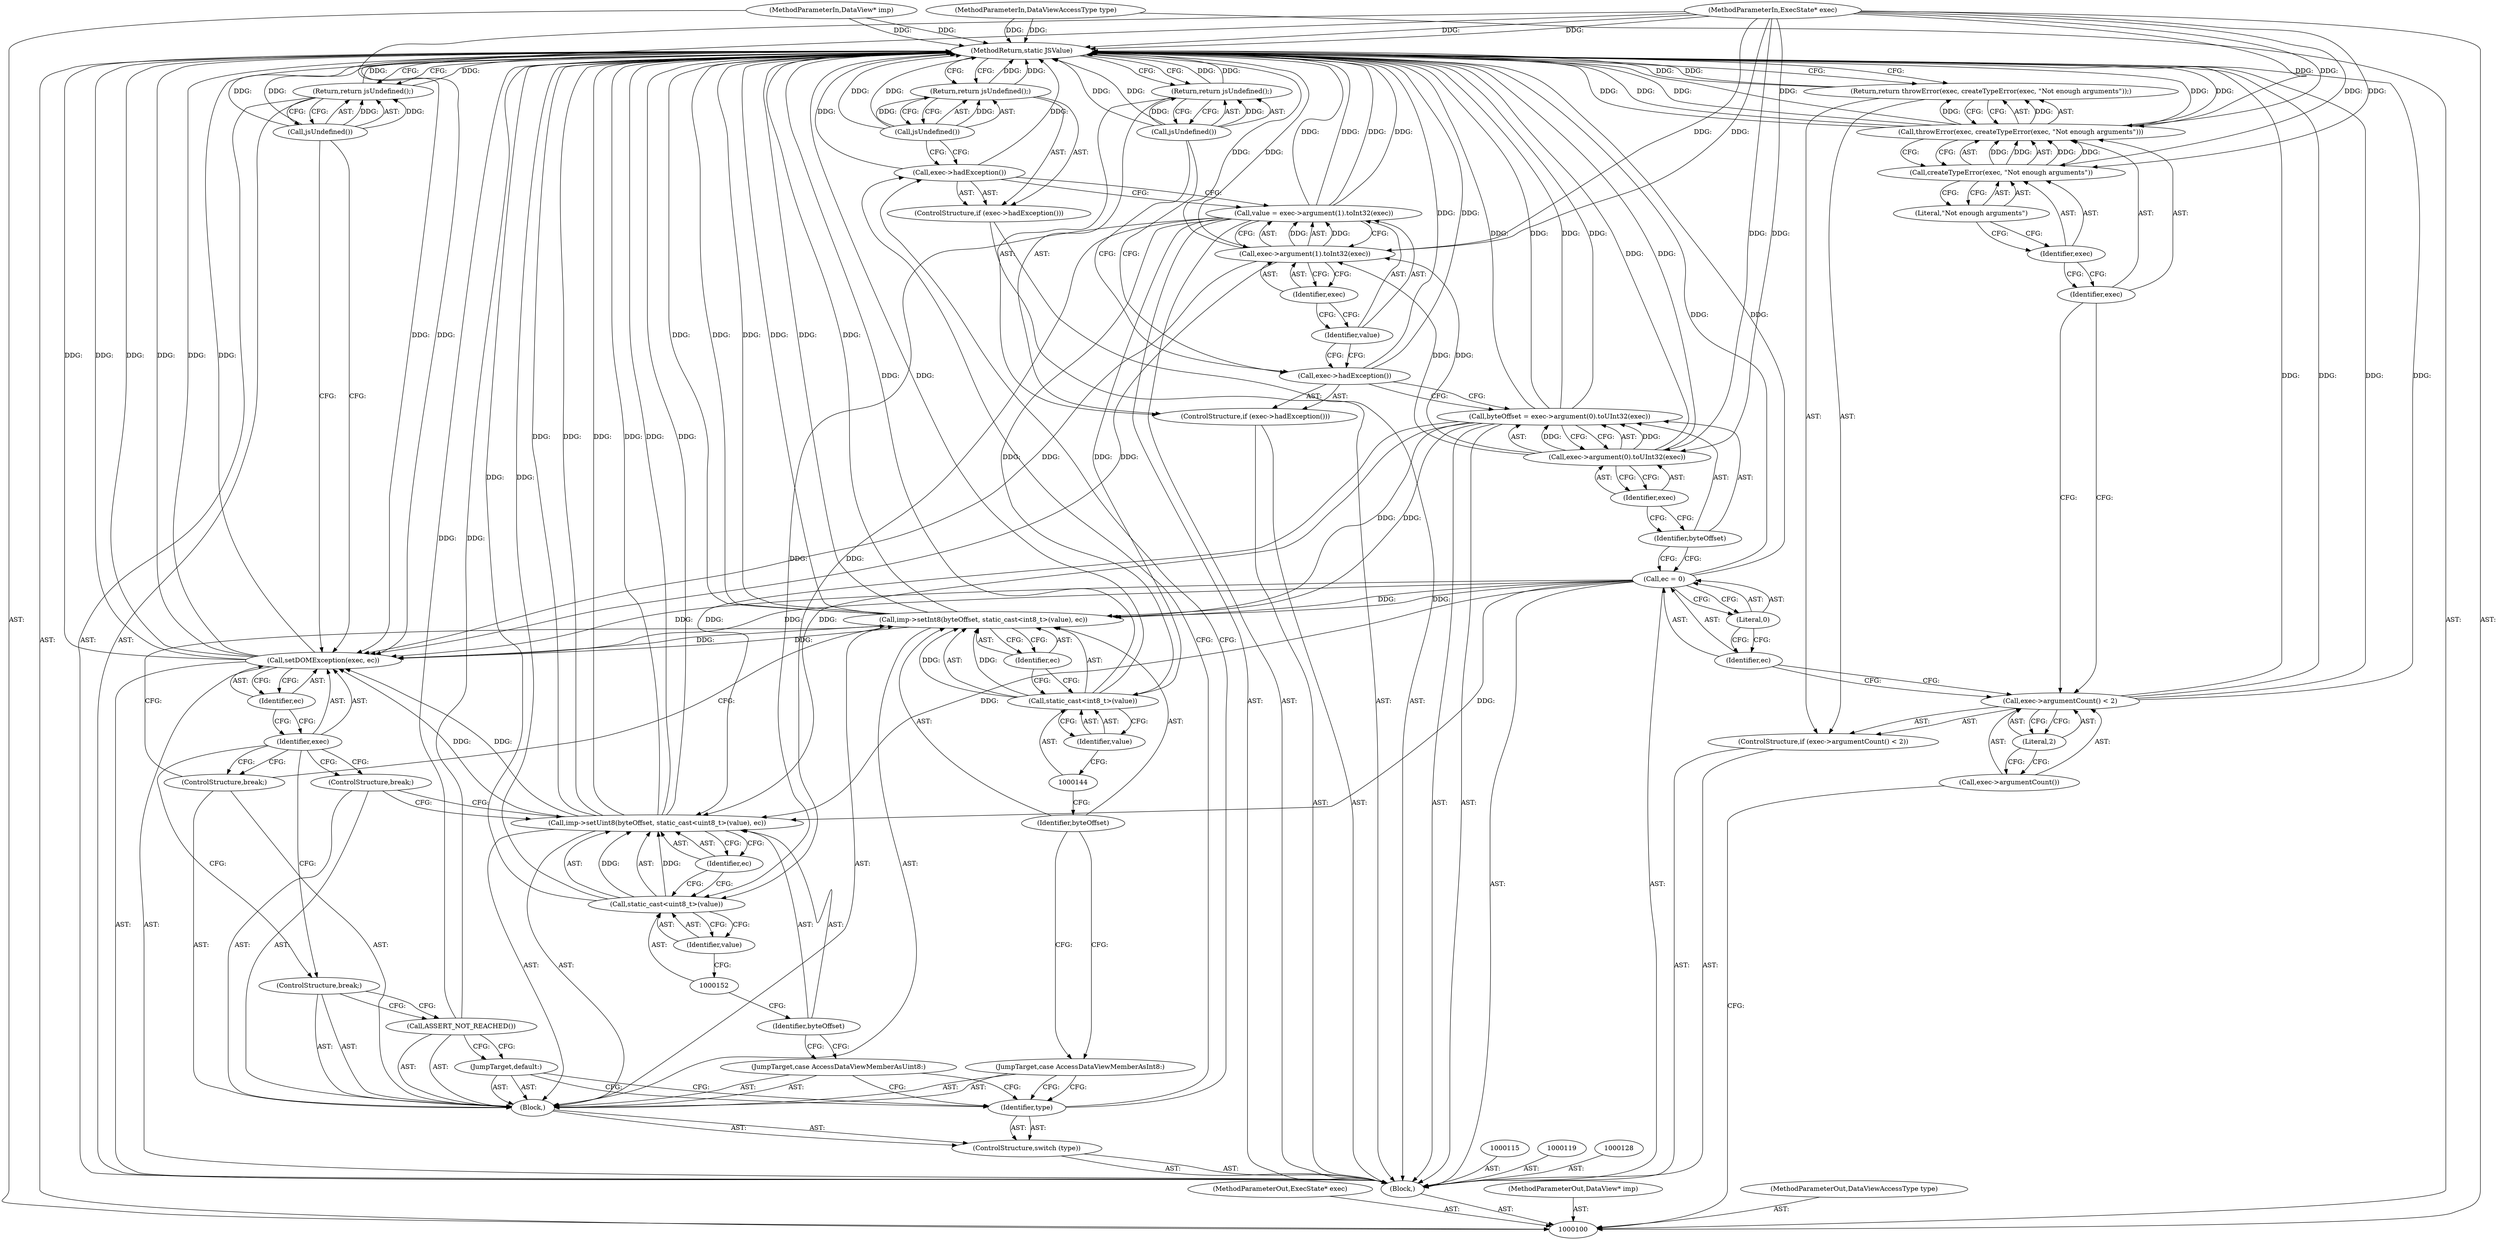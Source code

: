 digraph "1_Chrome_b944f670bb7a8a919daac497a4ea0536c954c201_0" {
"1000164" [label="(MethodReturn,static JSValue)"];
"1000101" [label="(MethodParameterIn,ExecState* exec)"];
"1000237" [label="(MethodParameterOut,ExecState* exec)"];
"1000102" [label="(MethodParameterIn,DataView* imp)"];
"1000238" [label="(MethodParameterOut,DataView* imp)"];
"1000103" [label="(MethodParameterIn,DataViewAccessType type)"];
"1000239" [label="(MethodParameterOut,DataViewAccessType type)"];
"1000133" [label="(ControlStructure,if (exec->hadException()))"];
"1000134" [label="(Call,exec->hadException())"];
"1000136" [label="(Call,jsUndefined())"];
"1000135" [label="(Return,return jsUndefined();)"];
"1000138" [label="(Identifier,type)"];
"1000139" [label="(Block,)"];
"1000137" [label="(ControlStructure,switch (type))"];
"1000140" [label="(JumpTarget,case AccessDataViewMemberAsInt8:)"];
"1000142" [label="(Identifier,byteOffset)"];
"1000143" [label="(Call,static_cast<int8_t>(value))"];
"1000145" [label="(Identifier,value)"];
"1000146" [label="(Identifier,ec)"];
"1000141" [label="(Call,imp->setInt8(byteOffset, static_cast<int8_t>(value), ec))"];
"1000147" [label="(ControlStructure,break;)"];
"1000148" [label="(JumpTarget,case AccessDataViewMemberAsUint8:)"];
"1000150" [label="(Identifier,byteOffset)"];
"1000151" [label="(Call,static_cast<uint8_t>(value))"];
"1000153" [label="(Identifier,value)"];
"1000154" [label="(Identifier,ec)"];
"1000149" [label="(Call,imp->setUint8(byteOffset, static_cast<uint8_t>(value), ec))"];
"1000155" [label="(ControlStructure,break;)"];
"1000104" [label="(Block,)"];
"1000156" [label="(JumpTarget,default:)"];
"1000157" [label="(Call,ASSERT_NOT_REACHED())"];
"1000158" [label="(ControlStructure,break;)"];
"1000160" [label="(Identifier,exec)"];
"1000161" [label="(Identifier,ec)"];
"1000159" [label="(Call,setDOMException(exec, ec))"];
"1000163" [label="(Call,jsUndefined())"];
"1000162" [label="(Return,return jsUndefined();)"];
"1000108" [label="(Literal,2)"];
"1000105" [label="(ControlStructure,if (exec->argumentCount() < 2))"];
"1000106" [label="(Call,exec->argumentCount() < 2)"];
"1000107" [label="(Call,exec->argumentCount())"];
"1000110" [label="(Call,throwError(exec, createTypeError(exec, \"Not enough arguments\")))"];
"1000111" [label="(Identifier,exec)"];
"1000112" [label="(Call,createTypeError(exec, \"Not enough arguments\"))"];
"1000113" [label="(Identifier,exec)"];
"1000114" [label="(Literal,\"Not enough arguments\")"];
"1000109" [label="(Return,return throwError(exec, createTypeError(exec, \"Not enough arguments\"));)"];
"1000116" [label="(Call,ec = 0)"];
"1000117" [label="(Identifier,ec)"];
"1000118" [label="(Literal,0)"];
"1000120" [label="(Call,byteOffset = exec->argument(0).toUInt32(exec))"];
"1000121" [label="(Identifier,byteOffset)"];
"1000122" [label="(Call,exec->argument(0).toUInt32(exec))"];
"1000123" [label="(Identifier,exec)"];
"1000124" [label="(ControlStructure,if (exec->hadException()))"];
"1000125" [label="(Call,exec->hadException())"];
"1000127" [label="(Call,jsUndefined())"];
"1000126" [label="(Return,return jsUndefined();)"];
"1000131" [label="(Call,exec->argument(1).toInt32(exec))"];
"1000132" [label="(Identifier,exec)"];
"1000129" [label="(Call,value = exec->argument(1).toInt32(exec))"];
"1000130" [label="(Identifier,value)"];
"1000164" -> "1000100"  [label="AST: "];
"1000164" -> "1000109"  [label="CFG: "];
"1000164" -> "1000126"  [label="CFG: "];
"1000164" -> "1000135"  [label="CFG: "];
"1000164" -> "1000162"  [label="CFG: "];
"1000126" -> "1000164"  [label="DDG: "];
"1000162" -> "1000164"  [label="DDG: "];
"1000129" -> "1000164"  [label="DDG: "];
"1000129" -> "1000164"  [label="DDG: "];
"1000141" -> "1000164"  [label="DDG: "];
"1000141" -> "1000164"  [label="DDG: "];
"1000141" -> "1000164"  [label="DDG: "];
"1000125" -> "1000164"  [label="DDG: "];
"1000157" -> "1000164"  [label="DDG: "];
"1000159" -> "1000164"  [label="DDG: "];
"1000159" -> "1000164"  [label="DDG: "];
"1000159" -> "1000164"  [label="DDG: "];
"1000120" -> "1000164"  [label="DDG: "];
"1000120" -> "1000164"  [label="DDG: "];
"1000149" -> "1000164"  [label="DDG: "];
"1000149" -> "1000164"  [label="DDG: "];
"1000149" -> "1000164"  [label="DDG: "];
"1000163" -> "1000164"  [label="DDG: "];
"1000106" -> "1000164"  [label="DDG: "];
"1000106" -> "1000164"  [label="DDG: "];
"1000116" -> "1000164"  [label="DDG: "];
"1000122" -> "1000164"  [label="DDG: "];
"1000131" -> "1000164"  [label="DDG: "];
"1000103" -> "1000164"  [label="DDG: "];
"1000134" -> "1000164"  [label="DDG: "];
"1000127" -> "1000164"  [label="DDG: "];
"1000151" -> "1000164"  [label="DDG: "];
"1000102" -> "1000164"  [label="DDG: "];
"1000110" -> "1000164"  [label="DDG: "];
"1000110" -> "1000164"  [label="DDG: "];
"1000110" -> "1000164"  [label="DDG: "];
"1000101" -> "1000164"  [label="DDG: "];
"1000136" -> "1000164"  [label="DDG: "];
"1000143" -> "1000164"  [label="DDG: "];
"1000109" -> "1000164"  [label="DDG: "];
"1000135" -> "1000164"  [label="DDG: "];
"1000101" -> "1000100"  [label="AST: "];
"1000101" -> "1000164"  [label="DDG: "];
"1000101" -> "1000110"  [label="DDG: "];
"1000101" -> "1000112"  [label="DDG: "];
"1000101" -> "1000122"  [label="DDG: "];
"1000101" -> "1000131"  [label="DDG: "];
"1000101" -> "1000159"  [label="DDG: "];
"1000237" -> "1000100"  [label="AST: "];
"1000102" -> "1000100"  [label="AST: "];
"1000102" -> "1000164"  [label="DDG: "];
"1000238" -> "1000100"  [label="AST: "];
"1000103" -> "1000100"  [label="AST: "];
"1000103" -> "1000164"  [label="DDG: "];
"1000239" -> "1000100"  [label="AST: "];
"1000133" -> "1000104"  [label="AST: "];
"1000134" -> "1000133"  [label="AST: "];
"1000135" -> "1000133"  [label="AST: "];
"1000134" -> "1000133"  [label="AST: "];
"1000134" -> "1000129"  [label="CFG: "];
"1000136" -> "1000134"  [label="CFG: "];
"1000138" -> "1000134"  [label="CFG: "];
"1000134" -> "1000164"  [label="DDG: "];
"1000136" -> "1000135"  [label="AST: "];
"1000136" -> "1000134"  [label="CFG: "];
"1000135" -> "1000136"  [label="CFG: "];
"1000136" -> "1000164"  [label="DDG: "];
"1000136" -> "1000135"  [label="DDG: "];
"1000135" -> "1000133"  [label="AST: "];
"1000135" -> "1000136"  [label="CFG: "];
"1000136" -> "1000135"  [label="AST: "];
"1000164" -> "1000135"  [label="CFG: "];
"1000135" -> "1000164"  [label="DDG: "];
"1000136" -> "1000135"  [label="DDG: "];
"1000138" -> "1000137"  [label="AST: "];
"1000138" -> "1000134"  [label="CFG: "];
"1000140" -> "1000138"  [label="CFG: "];
"1000148" -> "1000138"  [label="CFG: "];
"1000156" -> "1000138"  [label="CFG: "];
"1000139" -> "1000137"  [label="AST: "];
"1000140" -> "1000139"  [label="AST: "];
"1000141" -> "1000139"  [label="AST: "];
"1000147" -> "1000139"  [label="AST: "];
"1000148" -> "1000139"  [label="AST: "];
"1000149" -> "1000139"  [label="AST: "];
"1000155" -> "1000139"  [label="AST: "];
"1000156" -> "1000139"  [label="AST: "];
"1000157" -> "1000139"  [label="AST: "];
"1000158" -> "1000139"  [label="AST: "];
"1000137" -> "1000104"  [label="AST: "];
"1000138" -> "1000137"  [label="AST: "];
"1000139" -> "1000137"  [label="AST: "];
"1000140" -> "1000139"  [label="AST: "];
"1000140" -> "1000138"  [label="CFG: "];
"1000142" -> "1000140"  [label="CFG: "];
"1000142" -> "1000141"  [label="AST: "];
"1000142" -> "1000140"  [label="CFG: "];
"1000144" -> "1000142"  [label="CFG: "];
"1000143" -> "1000141"  [label="AST: "];
"1000143" -> "1000145"  [label="CFG: "];
"1000144" -> "1000143"  [label="AST: "];
"1000145" -> "1000143"  [label="AST: "];
"1000146" -> "1000143"  [label="CFG: "];
"1000143" -> "1000164"  [label="DDG: "];
"1000143" -> "1000141"  [label="DDG: "];
"1000129" -> "1000143"  [label="DDG: "];
"1000145" -> "1000143"  [label="AST: "];
"1000145" -> "1000144"  [label="CFG: "];
"1000143" -> "1000145"  [label="CFG: "];
"1000146" -> "1000141"  [label="AST: "];
"1000146" -> "1000143"  [label="CFG: "];
"1000141" -> "1000146"  [label="CFG: "];
"1000141" -> "1000139"  [label="AST: "];
"1000141" -> "1000146"  [label="CFG: "];
"1000142" -> "1000141"  [label="AST: "];
"1000143" -> "1000141"  [label="AST: "];
"1000146" -> "1000141"  [label="AST: "];
"1000147" -> "1000141"  [label="CFG: "];
"1000141" -> "1000164"  [label="DDG: "];
"1000141" -> "1000164"  [label="DDG: "];
"1000141" -> "1000164"  [label="DDG: "];
"1000120" -> "1000141"  [label="DDG: "];
"1000143" -> "1000141"  [label="DDG: "];
"1000116" -> "1000141"  [label="DDG: "];
"1000141" -> "1000159"  [label="DDG: "];
"1000147" -> "1000139"  [label="AST: "];
"1000147" -> "1000141"  [label="CFG: "];
"1000160" -> "1000147"  [label="CFG: "];
"1000148" -> "1000139"  [label="AST: "];
"1000148" -> "1000138"  [label="CFG: "];
"1000150" -> "1000148"  [label="CFG: "];
"1000150" -> "1000149"  [label="AST: "];
"1000150" -> "1000148"  [label="CFG: "];
"1000152" -> "1000150"  [label="CFG: "];
"1000151" -> "1000149"  [label="AST: "];
"1000151" -> "1000153"  [label="CFG: "];
"1000152" -> "1000151"  [label="AST: "];
"1000153" -> "1000151"  [label="AST: "];
"1000154" -> "1000151"  [label="CFG: "];
"1000151" -> "1000164"  [label="DDG: "];
"1000151" -> "1000149"  [label="DDG: "];
"1000129" -> "1000151"  [label="DDG: "];
"1000153" -> "1000151"  [label="AST: "];
"1000153" -> "1000152"  [label="CFG: "];
"1000151" -> "1000153"  [label="CFG: "];
"1000154" -> "1000149"  [label="AST: "];
"1000154" -> "1000151"  [label="CFG: "];
"1000149" -> "1000154"  [label="CFG: "];
"1000149" -> "1000139"  [label="AST: "];
"1000149" -> "1000154"  [label="CFG: "];
"1000150" -> "1000149"  [label="AST: "];
"1000151" -> "1000149"  [label="AST: "];
"1000154" -> "1000149"  [label="AST: "];
"1000155" -> "1000149"  [label="CFG: "];
"1000149" -> "1000164"  [label="DDG: "];
"1000149" -> "1000164"  [label="DDG: "];
"1000149" -> "1000164"  [label="DDG: "];
"1000120" -> "1000149"  [label="DDG: "];
"1000151" -> "1000149"  [label="DDG: "];
"1000116" -> "1000149"  [label="DDG: "];
"1000149" -> "1000159"  [label="DDG: "];
"1000155" -> "1000139"  [label="AST: "];
"1000155" -> "1000149"  [label="CFG: "];
"1000160" -> "1000155"  [label="CFG: "];
"1000104" -> "1000100"  [label="AST: "];
"1000105" -> "1000104"  [label="AST: "];
"1000115" -> "1000104"  [label="AST: "];
"1000116" -> "1000104"  [label="AST: "];
"1000119" -> "1000104"  [label="AST: "];
"1000120" -> "1000104"  [label="AST: "];
"1000124" -> "1000104"  [label="AST: "];
"1000128" -> "1000104"  [label="AST: "];
"1000129" -> "1000104"  [label="AST: "];
"1000133" -> "1000104"  [label="AST: "];
"1000137" -> "1000104"  [label="AST: "];
"1000159" -> "1000104"  [label="AST: "];
"1000162" -> "1000104"  [label="AST: "];
"1000156" -> "1000139"  [label="AST: "];
"1000156" -> "1000138"  [label="CFG: "];
"1000157" -> "1000156"  [label="CFG: "];
"1000157" -> "1000139"  [label="AST: "];
"1000157" -> "1000156"  [label="CFG: "];
"1000158" -> "1000157"  [label="CFG: "];
"1000157" -> "1000164"  [label="DDG: "];
"1000158" -> "1000139"  [label="AST: "];
"1000158" -> "1000157"  [label="CFG: "];
"1000160" -> "1000158"  [label="CFG: "];
"1000160" -> "1000159"  [label="AST: "];
"1000160" -> "1000147"  [label="CFG: "];
"1000160" -> "1000155"  [label="CFG: "];
"1000160" -> "1000158"  [label="CFG: "];
"1000161" -> "1000160"  [label="CFG: "];
"1000161" -> "1000159"  [label="AST: "];
"1000161" -> "1000160"  [label="CFG: "];
"1000159" -> "1000161"  [label="CFG: "];
"1000159" -> "1000104"  [label="AST: "];
"1000159" -> "1000161"  [label="CFG: "];
"1000160" -> "1000159"  [label="AST: "];
"1000161" -> "1000159"  [label="AST: "];
"1000163" -> "1000159"  [label="CFG: "];
"1000159" -> "1000164"  [label="DDG: "];
"1000159" -> "1000164"  [label="DDG: "];
"1000159" -> "1000164"  [label="DDG: "];
"1000131" -> "1000159"  [label="DDG: "];
"1000101" -> "1000159"  [label="DDG: "];
"1000116" -> "1000159"  [label="DDG: "];
"1000149" -> "1000159"  [label="DDG: "];
"1000141" -> "1000159"  [label="DDG: "];
"1000163" -> "1000162"  [label="AST: "];
"1000163" -> "1000159"  [label="CFG: "];
"1000162" -> "1000163"  [label="CFG: "];
"1000163" -> "1000164"  [label="DDG: "];
"1000163" -> "1000162"  [label="DDG: "];
"1000162" -> "1000104"  [label="AST: "];
"1000162" -> "1000163"  [label="CFG: "];
"1000163" -> "1000162"  [label="AST: "];
"1000164" -> "1000162"  [label="CFG: "];
"1000162" -> "1000164"  [label="DDG: "];
"1000163" -> "1000162"  [label="DDG: "];
"1000108" -> "1000106"  [label="AST: "];
"1000108" -> "1000107"  [label="CFG: "];
"1000106" -> "1000108"  [label="CFG: "];
"1000105" -> "1000104"  [label="AST: "];
"1000106" -> "1000105"  [label="AST: "];
"1000109" -> "1000105"  [label="AST: "];
"1000106" -> "1000105"  [label="AST: "];
"1000106" -> "1000108"  [label="CFG: "];
"1000107" -> "1000106"  [label="AST: "];
"1000108" -> "1000106"  [label="AST: "];
"1000111" -> "1000106"  [label="CFG: "];
"1000117" -> "1000106"  [label="CFG: "];
"1000106" -> "1000164"  [label="DDG: "];
"1000106" -> "1000164"  [label="DDG: "];
"1000107" -> "1000106"  [label="AST: "];
"1000107" -> "1000100"  [label="CFG: "];
"1000108" -> "1000107"  [label="CFG: "];
"1000110" -> "1000109"  [label="AST: "];
"1000110" -> "1000112"  [label="CFG: "];
"1000111" -> "1000110"  [label="AST: "];
"1000112" -> "1000110"  [label="AST: "];
"1000109" -> "1000110"  [label="CFG: "];
"1000110" -> "1000164"  [label="DDG: "];
"1000110" -> "1000164"  [label="DDG: "];
"1000110" -> "1000164"  [label="DDG: "];
"1000110" -> "1000109"  [label="DDG: "];
"1000112" -> "1000110"  [label="DDG: "];
"1000112" -> "1000110"  [label="DDG: "];
"1000101" -> "1000110"  [label="DDG: "];
"1000111" -> "1000110"  [label="AST: "];
"1000111" -> "1000106"  [label="CFG: "];
"1000113" -> "1000111"  [label="CFG: "];
"1000112" -> "1000110"  [label="AST: "];
"1000112" -> "1000114"  [label="CFG: "];
"1000113" -> "1000112"  [label="AST: "];
"1000114" -> "1000112"  [label="AST: "];
"1000110" -> "1000112"  [label="CFG: "];
"1000112" -> "1000110"  [label="DDG: "];
"1000112" -> "1000110"  [label="DDG: "];
"1000101" -> "1000112"  [label="DDG: "];
"1000113" -> "1000112"  [label="AST: "];
"1000113" -> "1000111"  [label="CFG: "];
"1000114" -> "1000113"  [label="CFG: "];
"1000114" -> "1000112"  [label="AST: "];
"1000114" -> "1000113"  [label="CFG: "];
"1000112" -> "1000114"  [label="CFG: "];
"1000109" -> "1000105"  [label="AST: "];
"1000109" -> "1000110"  [label="CFG: "];
"1000110" -> "1000109"  [label="AST: "];
"1000164" -> "1000109"  [label="CFG: "];
"1000109" -> "1000164"  [label="DDG: "];
"1000110" -> "1000109"  [label="DDG: "];
"1000116" -> "1000104"  [label="AST: "];
"1000116" -> "1000118"  [label="CFG: "];
"1000117" -> "1000116"  [label="AST: "];
"1000118" -> "1000116"  [label="AST: "];
"1000121" -> "1000116"  [label="CFG: "];
"1000116" -> "1000164"  [label="DDG: "];
"1000116" -> "1000141"  [label="DDG: "];
"1000116" -> "1000149"  [label="DDG: "];
"1000116" -> "1000159"  [label="DDG: "];
"1000117" -> "1000116"  [label="AST: "];
"1000117" -> "1000106"  [label="CFG: "];
"1000118" -> "1000117"  [label="CFG: "];
"1000118" -> "1000116"  [label="AST: "];
"1000118" -> "1000117"  [label="CFG: "];
"1000116" -> "1000118"  [label="CFG: "];
"1000120" -> "1000104"  [label="AST: "];
"1000120" -> "1000122"  [label="CFG: "];
"1000121" -> "1000120"  [label="AST: "];
"1000122" -> "1000120"  [label="AST: "];
"1000125" -> "1000120"  [label="CFG: "];
"1000120" -> "1000164"  [label="DDG: "];
"1000120" -> "1000164"  [label="DDG: "];
"1000122" -> "1000120"  [label="DDG: "];
"1000120" -> "1000141"  [label="DDG: "];
"1000120" -> "1000149"  [label="DDG: "];
"1000121" -> "1000120"  [label="AST: "];
"1000121" -> "1000116"  [label="CFG: "];
"1000123" -> "1000121"  [label="CFG: "];
"1000122" -> "1000120"  [label="AST: "];
"1000122" -> "1000123"  [label="CFG: "];
"1000123" -> "1000122"  [label="AST: "];
"1000120" -> "1000122"  [label="CFG: "];
"1000122" -> "1000164"  [label="DDG: "];
"1000122" -> "1000120"  [label="DDG: "];
"1000101" -> "1000122"  [label="DDG: "];
"1000122" -> "1000131"  [label="DDG: "];
"1000123" -> "1000122"  [label="AST: "];
"1000123" -> "1000121"  [label="CFG: "];
"1000122" -> "1000123"  [label="CFG: "];
"1000124" -> "1000104"  [label="AST: "];
"1000125" -> "1000124"  [label="AST: "];
"1000126" -> "1000124"  [label="AST: "];
"1000125" -> "1000124"  [label="AST: "];
"1000125" -> "1000120"  [label="CFG: "];
"1000127" -> "1000125"  [label="CFG: "];
"1000130" -> "1000125"  [label="CFG: "];
"1000125" -> "1000164"  [label="DDG: "];
"1000127" -> "1000126"  [label="AST: "];
"1000127" -> "1000125"  [label="CFG: "];
"1000126" -> "1000127"  [label="CFG: "];
"1000127" -> "1000164"  [label="DDG: "];
"1000127" -> "1000126"  [label="DDG: "];
"1000126" -> "1000124"  [label="AST: "];
"1000126" -> "1000127"  [label="CFG: "];
"1000127" -> "1000126"  [label="AST: "];
"1000164" -> "1000126"  [label="CFG: "];
"1000126" -> "1000164"  [label="DDG: "];
"1000127" -> "1000126"  [label="DDG: "];
"1000131" -> "1000129"  [label="AST: "];
"1000131" -> "1000132"  [label="CFG: "];
"1000132" -> "1000131"  [label="AST: "];
"1000129" -> "1000131"  [label="CFG: "];
"1000131" -> "1000164"  [label="DDG: "];
"1000131" -> "1000129"  [label="DDG: "];
"1000122" -> "1000131"  [label="DDG: "];
"1000101" -> "1000131"  [label="DDG: "];
"1000131" -> "1000159"  [label="DDG: "];
"1000132" -> "1000131"  [label="AST: "];
"1000132" -> "1000130"  [label="CFG: "];
"1000131" -> "1000132"  [label="CFG: "];
"1000129" -> "1000104"  [label="AST: "];
"1000129" -> "1000131"  [label="CFG: "];
"1000130" -> "1000129"  [label="AST: "];
"1000131" -> "1000129"  [label="AST: "];
"1000134" -> "1000129"  [label="CFG: "];
"1000129" -> "1000164"  [label="DDG: "];
"1000129" -> "1000164"  [label="DDG: "];
"1000131" -> "1000129"  [label="DDG: "];
"1000129" -> "1000143"  [label="DDG: "];
"1000129" -> "1000151"  [label="DDG: "];
"1000130" -> "1000129"  [label="AST: "];
"1000130" -> "1000125"  [label="CFG: "];
"1000132" -> "1000130"  [label="CFG: "];
}
